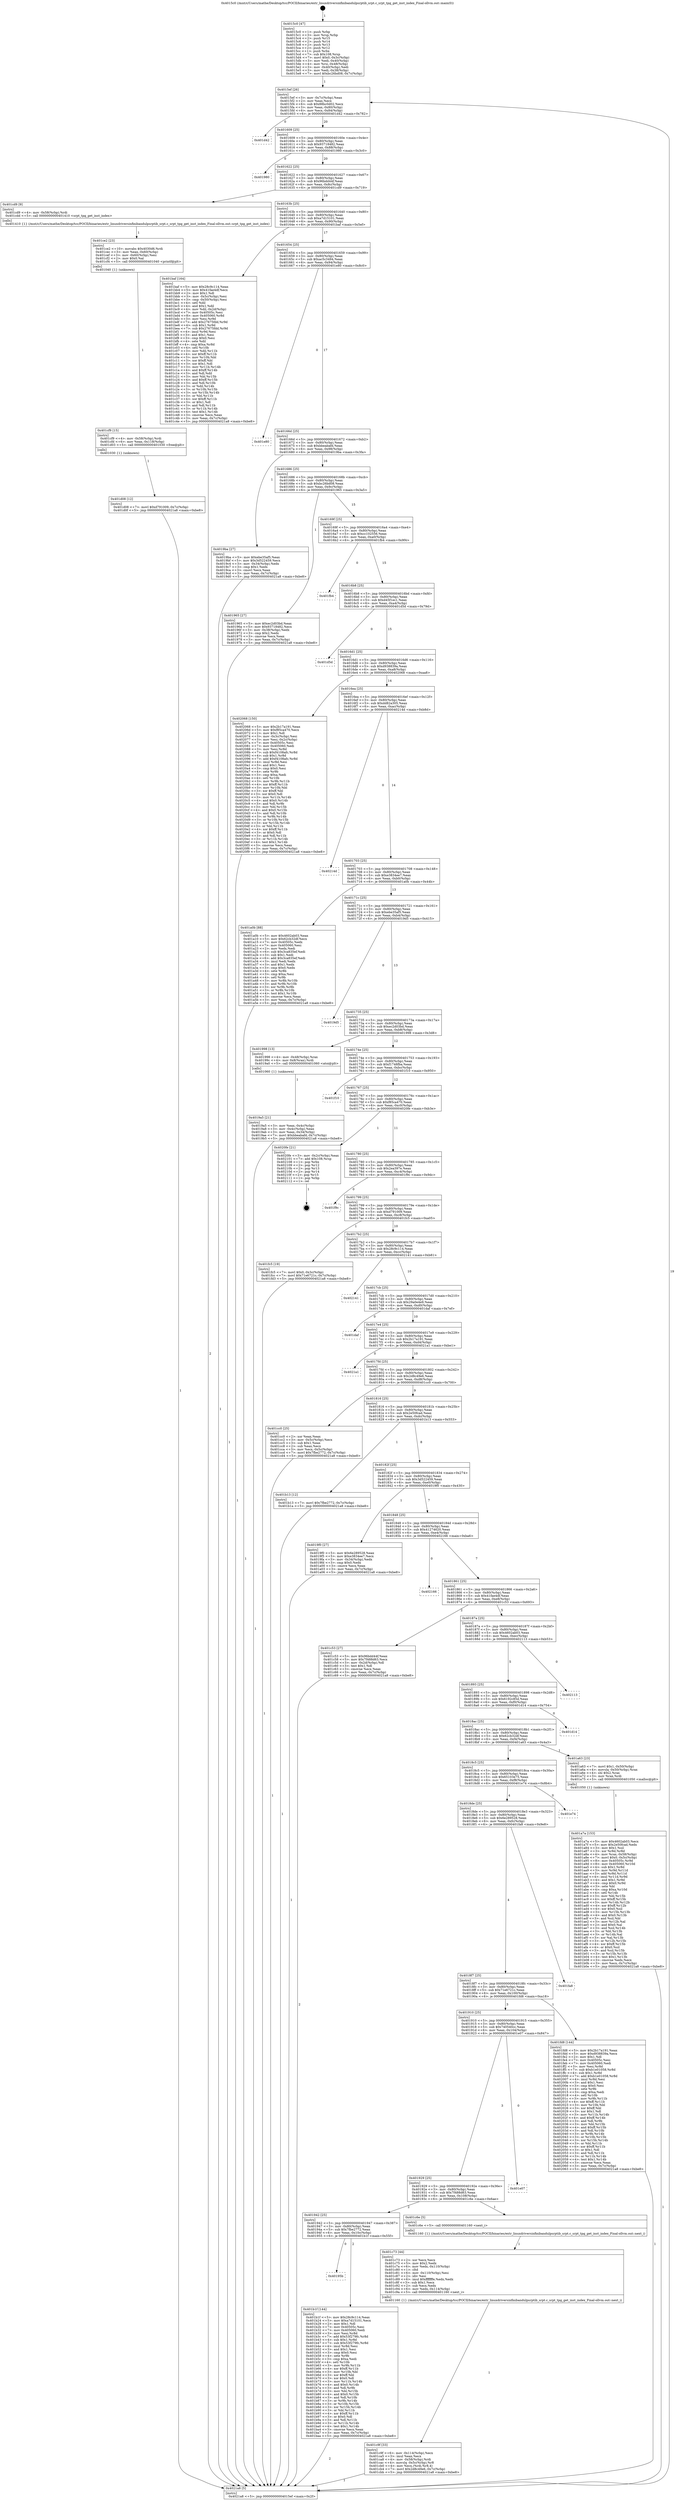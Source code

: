 digraph "0x4015c0" {
  label = "0x4015c0 (/mnt/c/Users/mathe/Desktop/tcc/POCII/binaries/extr_linuxdriversinfinibandulpsrptib_srpt.c_srpt_tpg_get_inst_index_Final-ollvm.out::main(0))"
  labelloc = "t"
  node[shape=record]

  Entry [label="",width=0.3,height=0.3,shape=circle,fillcolor=black,style=filled]
  "0x4015ef" [label="{
     0x4015ef [26]\l
     | [instrs]\l
     &nbsp;&nbsp;0x4015ef \<+3\>: mov -0x7c(%rbp),%eax\l
     &nbsp;&nbsp;0x4015f2 \<+2\>: mov %eax,%ecx\l
     &nbsp;&nbsp;0x4015f4 \<+6\>: sub $0x88bc0d02,%ecx\l
     &nbsp;&nbsp;0x4015fa \<+3\>: mov %eax,-0x80(%rbp)\l
     &nbsp;&nbsp;0x4015fd \<+6\>: mov %ecx,-0x84(%rbp)\l
     &nbsp;&nbsp;0x401603 \<+6\>: je 0000000000401d42 \<main+0x782\>\l
  }"]
  "0x401d42" [label="{
     0x401d42\l
  }", style=dashed]
  "0x401609" [label="{
     0x401609 [25]\l
     | [instrs]\l
     &nbsp;&nbsp;0x401609 \<+5\>: jmp 000000000040160e \<main+0x4e\>\l
     &nbsp;&nbsp;0x40160e \<+3\>: mov -0x80(%rbp),%eax\l
     &nbsp;&nbsp;0x401611 \<+5\>: sub $0x93718482,%eax\l
     &nbsp;&nbsp;0x401616 \<+6\>: mov %eax,-0x88(%rbp)\l
     &nbsp;&nbsp;0x40161c \<+6\>: je 0000000000401980 \<main+0x3c0\>\l
  }"]
  Exit [label="",width=0.3,height=0.3,shape=circle,fillcolor=black,style=filled,peripheries=2]
  "0x401980" [label="{
     0x401980\l
  }", style=dashed]
  "0x401622" [label="{
     0x401622 [25]\l
     | [instrs]\l
     &nbsp;&nbsp;0x401622 \<+5\>: jmp 0000000000401627 \<main+0x67\>\l
     &nbsp;&nbsp;0x401627 \<+3\>: mov -0x80(%rbp),%eax\l
     &nbsp;&nbsp;0x40162a \<+5\>: sub $0x96bdd44f,%eax\l
     &nbsp;&nbsp;0x40162f \<+6\>: mov %eax,-0x8c(%rbp)\l
     &nbsp;&nbsp;0x401635 \<+6\>: je 0000000000401cd9 \<main+0x719\>\l
  }"]
  "0x401d08" [label="{
     0x401d08 [12]\l
     | [instrs]\l
     &nbsp;&nbsp;0x401d08 \<+7\>: movl $0xd791009,-0x7c(%rbp)\l
     &nbsp;&nbsp;0x401d0f \<+5\>: jmp 00000000004021a8 \<main+0xbe8\>\l
  }"]
  "0x401cd9" [label="{
     0x401cd9 [9]\l
     | [instrs]\l
     &nbsp;&nbsp;0x401cd9 \<+4\>: mov -0x58(%rbp),%rdi\l
     &nbsp;&nbsp;0x401cdd \<+5\>: call 0000000000401410 \<srpt_tpg_get_inst_index\>\l
     | [calls]\l
     &nbsp;&nbsp;0x401410 \{1\} (/mnt/c/Users/mathe/Desktop/tcc/POCII/binaries/extr_linuxdriversinfinibandulpsrptib_srpt.c_srpt_tpg_get_inst_index_Final-ollvm.out::srpt_tpg_get_inst_index)\l
  }"]
  "0x40163b" [label="{
     0x40163b [25]\l
     | [instrs]\l
     &nbsp;&nbsp;0x40163b \<+5\>: jmp 0000000000401640 \<main+0x80\>\l
     &nbsp;&nbsp;0x401640 \<+3\>: mov -0x80(%rbp),%eax\l
     &nbsp;&nbsp;0x401643 \<+5\>: sub $0xa7d15101,%eax\l
     &nbsp;&nbsp;0x401648 \<+6\>: mov %eax,-0x90(%rbp)\l
     &nbsp;&nbsp;0x40164e \<+6\>: je 0000000000401baf \<main+0x5ef\>\l
  }"]
  "0x401cf9" [label="{
     0x401cf9 [15]\l
     | [instrs]\l
     &nbsp;&nbsp;0x401cf9 \<+4\>: mov -0x58(%rbp),%rdi\l
     &nbsp;&nbsp;0x401cfd \<+6\>: mov %eax,-0x118(%rbp)\l
     &nbsp;&nbsp;0x401d03 \<+5\>: call 0000000000401030 \<free@plt\>\l
     | [calls]\l
     &nbsp;&nbsp;0x401030 \{1\} (unknown)\l
  }"]
  "0x401baf" [label="{
     0x401baf [164]\l
     | [instrs]\l
     &nbsp;&nbsp;0x401baf \<+5\>: mov $0x28c9c114,%eax\l
     &nbsp;&nbsp;0x401bb4 \<+5\>: mov $0x41fae4df,%ecx\l
     &nbsp;&nbsp;0x401bb9 \<+2\>: mov $0x1,%dl\l
     &nbsp;&nbsp;0x401bbb \<+3\>: mov -0x5c(%rbp),%esi\l
     &nbsp;&nbsp;0x401bbe \<+3\>: cmp -0x50(%rbp),%esi\l
     &nbsp;&nbsp;0x401bc1 \<+4\>: setl %dil\l
     &nbsp;&nbsp;0x401bc5 \<+4\>: and $0x1,%dil\l
     &nbsp;&nbsp;0x401bc9 \<+4\>: mov %dil,-0x2d(%rbp)\l
     &nbsp;&nbsp;0x401bcd \<+7\>: mov 0x40505c,%esi\l
     &nbsp;&nbsp;0x401bd4 \<+8\>: mov 0x405060,%r8d\l
     &nbsp;&nbsp;0x401bdc \<+3\>: mov %esi,%r9d\l
     &nbsp;&nbsp;0x401bdf \<+7\>: add $0x27675fdd,%r9d\l
     &nbsp;&nbsp;0x401be6 \<+4\>: sub $0x1,%r9d\l
     &nbsp;&nbsp;0x401bea \<+7\>: sub $0x27675fdd,%r9d\l
     &nbsp;&nbsp;0x401bf1 \<+4\>: imul %r9d,%esi\l
     &nbsp;&nbsp;0x401bf5 \<+3\>: and $0x1,%esi\l
     &nbsp;&nbsp;0x401bf8 \<+3\>: cmp $0x0,%esi\l
     &nbsp;&nbsp;0x401bfb \<+4\>: sete %dil\l
     &nbsp;&nbsp;0x401bff \<+4\>: cmp $0xa,%r8d\l
     &nbsp;&nbsp;0x401c03 \<+4\>: setl %r10b\l
     &nbsp;&nbsp;0x401c07 \<+3\>: mov %dil,%r11b\l
     &nbsp;&nbsp;0x401c0a \<+4\>: xor $0xff,%r11b\l
     &nbsp;&nbsp;0x401c0e \<+3\>: mov %r10b,%bl\l
     &nbsp;&nbsp;0x401c11 \<+3\>: xor $0xff,%bl\l
     &nbsp;&nbsp;0x401c14 \<+3\>: xor $0x1,%dl\l
     &nbsp;&nbsp;0x401c17 \<+3\>: mov %r11b,%r14b\l
     &nbsp;&nbsp;0x401c1a \<+4\>: and $0xff,%r14b\l
     &nbsp;&nbsp;0x401c1e \<+3\>: and %dl,%dil\l
     &nbsp;&nbsp;0x401c21 \<+3\>: mov %bl,%r15b\l
     &nbsp;&nbsp;0x401c24 \<+4\>: and $0xff,%r15b\l
     &nbsp;&nbsp;0x401c28 \<+3\>: and %dl,%r10b\l
     &nbsp;&nbsp;0x401c2b \<+3\>: or %dil,%r14b\l
     &nbsp;&nbsp;0x401c2e \<+3\>: or %r10b,%r15b\l
     &nbsp;&nbsp;0x401c31 \<+3\>: xor %r15b,%r14b\l
     &nbsp;&nbsp;0x401c34 \<+3\>: or %bl,%r11b\l
     &nbsp;&nbsp;0x401c37 \<+4\>: xor $0xff,%r11b\l
     &nbsp;&nbsp;0x401c3b \<+3\>: or $0x1,%dl\l
     &nbsp;&nbsp;0x401c3e \<+3\>: and %dl,%r11b\l
     &nbsp;&nbsp;0x401c41 \<+3\>: or %r11b,%r14b\l
     &nbsp;&nbsp;0x401c44 \<+4\>: test $0x1,%r14b\l
     &nbsp;&nbsp;0x401c48 \<+3\>: cmovne %ecx,%eax\l
     &nbsp;&nbsp;0x401c4b \<+3\>: mov %eax,-0x7c(%rbp)\l
     &nbsp;&nbsp;0x401c4e \<+5\>: jmp 00000000004021a8 \<main+0xbe8\>\l
  }"]
  "0x401654" [label="{
     0x401654 [25]\l
     | [instrs]\l
     &nbsp;&nbsp;0x401654 \<+5\>: jmp 0000000000401659 \<main+0x99\>\l
     &nbsp;&nbsp;0x401659 \<+3\>: mov -0x80(%rbp),%eax\l
     &nbsp;&nbsp;0x40165c \<+5\>: sub $0xac5c3494,%eax\l
     &nbsp;&nbsp;0x401661 \<+6\>: mov %eax,-0x94(%rbp)\l
     &nbsp;&nbsp;0x401667 \<+6\>: je 0000000000401e80 \<main+0x8c0\>\l
  }"]
  "0x401ce2" [label="{
     0x401ce2 [23]\l
     | [instrs]\l
     &nbsp;&nbsp;0x401ce2 \<+10\>: movabs $0x4030d6,%rdi\l
     &nbsp;&nbsp;0x401cec \<+3\>: mov %eax,-0x60(%rbp)\l
     &nbsp;&nbsp;0x401cef \<+3\>: mov -0x60(%rbp),%esi\l
     &nbsp;&nbsp;0x401cf2 \<+2\>: mov $0x0,%al\l
     &nbsp;&nbsp;0x401cf4 \<+5\>: call 0000000000401040 \<printf@plt\>\l
     | [calls]\l
     &nbsp;&nbsp;0x401040 \{1\} (unknown)\l
  }"]
  "0x401e80" [label="{
     0x401e80\l
  }", style=dashed]
  "0x40166d" [label="{
     0x40166d [25]\l
     | [instrs]\l
     &nbsp;&nbsp;0x40166d \<+5\>: jmp 0000000000401672 \<main+0xb2\>\l
     &nbsp;&nbsp;0x401672 \<+3\>: mov -0x80(%rbp),%eax\l
     &nbsp;&nbsp;0x401675 \<+5\>: sub $0xbbeabafd,%eax\l
     &nbsp;&nbsp;0x40167a \<+6\>: mov %eax,-0x98(%rbp)\l
     &nbsp;&nbsp;0x401680 \<+6\>: je 00000000004019ba \<main+0x3fa\>\l
  }"]
  "0x401c9f" [label="{
     0x401c9f [33]\l
     | [instrs]\l
     &nbsp;&nbsp;0x401c9f \<+6\>: mov -0x114(%rbp),%ecx\l
     &nbsp;&nbsp;0x401ca5 \<+3\>: imul %eax,%ecx\l
     &nbsp;&nbsp;0x401ca8 \<+4\>: mov -0x58(%rbp),%rdi\l
     &nbsp;&nbsp;0x401cac \<+4\>: movslq -0x5c(%rbp),%r8\l
     &nbsp;&nbsp;0x401cb0 \<+4\>: mov %ecx,(%rdi,%r8,4)\l
     &nbsp;&nbsp;0x401cb4 \<+7\>: movl $0x2d8c49e6,-0x7c(%rbp)\l
     &nbsp;&nbsp;0x401cbb \<+5\>: jmp 00000000004021a8 \<main+0xbe8\>\l
  }"]
  "0x4019ba" [label="{
     0x4019ba [27]\l
     | [instrs]\l
     &nbsp;&nbsp;0x4019ba \<+5\>: mov $0xebe35af5,%eax\l
     &nbsp;&nbsp;0x4019bf \<+5\>: mov $0x3d522459,%ecx\l
     &nbsp;&nbsp;0x4019c4 \<+3\>: mov -0x34(%rbp),%edx\l
     &nbsp;&nbsp;0x4019c7 \<+3\>: cmp $0x1,%edx\l
     &nbsp;&nbsp;0x4019ca \<+3\>: cmovl %ecx,%eax\l
     &nbsp;&nbsp;0x4019cd \<+3\>: mov %eax,-0x7c(%rbp)\l
     &nbsp;&nbsp;0x4019d0 \<+5\>: jmp 00000000004021a8 \<main+0xbe8\>\l
  }"]
  "0x401686" [label="{
     0x401686 [25]\l
     | [instrs]\l
     &nbsp;&nbsp;0x401686 \<+5\>: jmp 000000000040168b \<main+0xcb\>\l
     &nbsp;&nbsp;0x40168b \<+3\>: mov -0x80(%rbp),%eax\l
     &nbsp;&nbsp;0x40168e \<+5\>: sub $0xbc26bd08,%eax\l
     &nbsp;&nbsp;0x401693 \<+6\>: mov %eax,-0x9c(%rbp)\l
     &nbsp;&nbsp;0x401699 \<+6\>: je 0000000000401965 \<main+0x3a5\>\l
  }"]
  "0x401c73" [label="{
     0x401c73 [44]\l
     | [instrs]\l
     &nbsp;&nbsp;0x401c73 \<+2\>: xor %ecx,%ecx\l
     &nbsp;&nbsp;0x401c75 \<+5\>: mov $0x2,%edx\l
     &nbsp;&nbsp;0x401c7a \<+6\>: mov %edx,-0x110(%rbp)\l
     &nbsp;&nbsp;0x401c80 \<+1\>: cltd\l
     &nbsp;&nbsp;0x401c81 \<+6\>: mov -0x110(%rbp),%esi\l
     &nbsp;&nbsp;0x401c87 \<+2\>: idiv %esi\l
     &nbsp;&nbsp;0x401c89 \<+6\>: imul $0xfffffffe,%edx,%edx\l
     &nbsp;&nbsp;0x401c8f \<+3\>: sub $0x1,%ecx\l
     &nbsp;&nbsp;0x401c92 \<+2\>: sub %ecx,%edx\l
     &nbsp;&nbsp;0x401c94 \<+6\>: mov %edx,-0x114(%rbp)\l
     &nbsp;&nbsp;0x401c9a \<+5\>: call 0000000000401160 \<next_i\>\l
     | [calls]\l
     &nbsp;&nbsp;0x401160 \{1\} (/mnt/c/Users/mathe/Desktop/tcc/POCII/binaries/extr_linuxdriversinfinibandulpsrptib_srpt.c_srpt_tpg_get_inst_index_Final-ollvm.out::next_i)\l
  }"]
  "0x401965" [label="{
     0x401965 [27]\l
     | [instrs]\l
     &nbsp;&nbsp;0x401965 \<+5\>: mov $0xec2d03bd,%eax\l
     &nbsp;&nbsp;0x40196a \<+5\>: mov $0x93718482,%ecx\l
     &nbsp;&nbsp;0x40196f \<+3\>: mov -0x38(%rbp),%edx\l
     &nbsp;&nbsp;0x401972 \<+3\>: cmp $0x2,%edx\l
     &nbsp;&nbsp;0x401975 \<+3\>: cmovne %ecx,%eax\l
     &nbsp;&nbsp;0x401978 \<+3\>: mov %eax,-0x7c(%rbp)\l
     &nbsp;&nbsp;0x40197b \<+5\>: jmp 00000000004021a8 \<main+0xbe8\>\l
  }"]
  "0x40169f" [label="{
     0x40169f [25]\l
     | [instrs]\l
     &nbsp;&nbsp;0x40169f \<+5\>: jmp 00000000004016a4 \<main+0xe4\>\l
     &nbsp;&nbsp;0x4016a4 \<+3\>: mov -0x80(%rbp),%eax\l
     &nbsp;&nbsp;0x4016a7 \<+5\>: sub $0xcc102556,%eax\l
     &nbsp;&nbsp;0x4016ac \<+6\>: mov %eax,-0xa0(%rbp)\l
     &nbsp;&nbsp;0x4016b2 \<+6\>: je 0000000000401fb4 \<main+0x9f4\>\l
  }"]
  "0x4021a8" [label="{
     0x4021a8 [5]\l
     | [instrs]\l
     &nbsp;&nbsp;0x4021a8 \<+5\>: jmp 00000000004015ef \<main+0x2f\>\l
  }"]
  "0x4015c0" [label="{
     0x4015c0 [47]\l
     | [instrs]\l
     &nbsp;&nbsp;0x4015c0 \<+1\>: push %rbp\l
     &nbsp;&nbsp;0x4015c1 \<+3\>: mov %rsp,%rbp\l
     &nbsp;&nbsp;0x4015c4 \<+2\>: push %r15\l
     &nbsp;&nbsp;0x4015c6 \<+2\>: push %r14\l
     &nbsp;&nbsp;0x4015c8 \<+2\>: push %r13\l
     &nbsp;&nbsp;0x4015ca \<+2\>: push %r12\l
     &nbsp;&nbsp;0x4015cc \<+1\>: push %rbx\l
     &nbsp;&nbsp;0x4015cd \<+7\>: sub $0x108,%rsp\l
     &nbsp;&nbsp;0x4015d4 \<+7\>: movl $0x0,-0x3c(%rbp)\l
     &nbsp;&nbsp;0x4015db \<+3\>: mov %edi,-0x40(%rbp)\l
     &nbsp;&nbsp;0x4015de \<+4\>: mov %rsi,-0x48(%rbp)\l
     &nbsp;&nbsp;0x4015e2 \<+3\>: mov -0x40(%rbp),%edi\l
     &nbsp;&nbsp;0x4015e5 \<+3\>: mov %edi,-0x38(%rbp)\l
     &nbsp;&nbsp;0x4015e8 \<+7\>: movl $0xbc26bd08,-0x7c(%rbp)\l
  }"]
  "0x40195b" [label="{
     0x40195b\l
  }", style=dashed]
  "0x401fb4" [label="{
     0x401fb4\l
  }", style=dashed]
  "0x4016b8" [label="{
     0x4016b8 [25]\l
     | [instrs]\l
     &nbsp;&nbsp;0x4016b8 \<+5\>: jmp 00000000004016bd \<main+0xfd\>\l
     &nbsp;&nbsp;0x4016bd \<+3\>: mov -0x80(%rbp),%eax\l
     &nbsp;&nbsp;0x4016c0 \<+5\>: sub $0xd45f1ec1,%eax\l
     &nbsp;&nbsp;0x4016c5 \<+6\>: mov %eax,-0xa4(%rbp)\l
     &nbsp;&nbsp;0x4016cb \<+6\>: je 0000000000401d5d \<main+0x79d\>\l
  }"]
  "0x401b1f" [label="{
     0x401b1f [144]\l
     | [instrs]\l
     &nbsp;&nbsp;0x401b1f \<+5\>: mov $0x28c9c114,%eax\l
     &nbsp;&nbsp;0x401b24 \<+5\>: mov $0xa7d15101,%ecx\l
     &nbsp;&nbsp;0x401b29 \<+2\>: mov $0x1,%dl\l
     &nbsp;&nbsp;0x401b2b \<+7\>: mov 0x40505c,%esi\l
     &nbsp;&nbsp;0x401b32 \<+7\>: mov 0x405060,%edi\l
     &nbsp;&nbsp;0x401b39 \<+3\>: mov %esi,%r8d\l
     &nbsp;&nbsp;0x401b3c \<+7\>: add $0x53f279fc,%r8d\l
     &nbsp;&nbsp;0x401b43 \<+4\>: sub $0x1,%r8d\l
     &nbsp;&nbsp;0x401b47 \<+7\>: sub $0x53f279fc,%r8d\l
     &nbsp;&nbsp;0x401b4e \<+4\>: imul %r8d,%esi\l
     &nbsp;&nbsp;0x401b52 \<+3\>: and $0x1,%esi\l
     &nbsp;&nbsp;0x401b55 \<+3\>: cmp $0x0,%esi\l
     &nbsp;&nbsp;0x401b58 \<+4\>: sete %r9b\l
     &nbsp;&nbsp;0x401b5c \<+3\>: cmp $0xa,%edi\l
     &nbsp;&nbsp;0x401b5f \<+4\>: setl %r10b\l
     &nbsp;&nbsp;0x401b63 \<+3\>: mov %r9b,%r11b\l
     &nbsp;&nbsp;0x401b66 \<+4\>: xor $0xff,%r11b\l
     &nbsp;&nbsp;0x401b6a \<+3\>: mov %r10b,%bl\l
     &nbsp;&nbsp;0x401b6d \<+3\>: xor $0xff,%bl\l
     &nbsp;&nbsp;0x401b70 \<+3\>: xor $0x0,%dl\l
     &nbsp;&nbsp;0x401b73 \<+3\>: mov %r11b,%r14b\l
     &nbsp;&nbsp;0x401b76 \<+4\>: and $0x0,%r14b\l
     &nbsp;&nbsp;0x401b7a \<+3\>: and %dl,%r9b\l
     &nbsp;&nbsp;0x401b7d \<+3\>: mov %bl,%r15b\l
     &nbsp;&nbsp;0x401b80 \<+4\>: and $0x0,%r15b\l
     &nbsp;&nbsp;0x401b84 \<+3\>: and %dl,%r10b\l
     &nbsp;&nbsp;0x401b87 \<+3\>: or %r9b,%r14b\l
     &nbsp;&nbsp;0x401b8a \<+3\>: or %r10b,%r15b\l
     &nbsp;&nbsp;0x401b8d \<+3\>: xor %r15b,%r14b\l
     &nbsp;&nbsp;0x401b90 \<+3\>: or %bl,%r11b\l
     &nbsp;&nbsp;0x401b93 \<+4\>: xor $0xff,%r11b\l
     &nbsp;&nbsp;0x401b97 \<+3\>: or $0x0,%dl\l
     &nbsp;&nbsp;0x401b9a \<+3\>: and %dl,%r11b\l
     &nbsp;&nbsp;0x401b9d \<+3\>: or %r11b,%r14b\l
     &nbsp;&nbsp;0x401ba0 \<+4\>: test $0x1,%r14b\l
     &nbsp;&nbsp;0x401ba4 \<+3\>: cmovne %ecx,%eax\l
     &nbsp;&nbsp;0x401ba7 \<+3\>: mov %eax,-0x7c(%rbp)\l
     &nbsp;&nbsp;0x401baa \<+5\>: jmp 00000000004021a8 \<main+0xbe8\>\l
  }"]
  "0x401d5d" [label="{
     0x401d5d\l
  }", style=dashed]
  "0x4016d1" [label="{
     0x4016d1 [25]\l
     | [instrs]\l
     &nbsp;&nbsp;0x4016d1 \<+5\>: jmp 00000000004016d6 \<main+0x116\>\l
     &nbsp;&nbsp;0x4016d6 \<+3\>: mov -0x80(%rbp),%eax\l
     &nbsp;&nbsp;0x4016d9 \<+5\>: sub $0xd938839a,%eax\l
     &nbsp;&nbsp;0x4016de \<+6\>: mov %eax,-0xa8(%rbp)\l
     &nbsp;&nbsp;0x4016e4 \<+6\>: je 0000000000402068 \<main+0xaa8\>\l
  }"]
  "0x401942" [label="{
     0x401942 [25]\l
     | [instrs]\l
     &nbsp;&nbsp;0x401942 \<+5\>: jmp 0000000000401947 \<main+0x387\>\l
     &nbsp;&nbsp;0x401947 \<+3\>: mov -0x80(%rbp),%eax\l
     &nbsp;&nbsp;0x40194a \<+5\>: sub $0x7fbe2772,%eax\l
     &nbsp;&nbsp;0x40194f \<+6\>: mov %eax,-0x10c(%rbp)\l
     &nbsp;&nbsp;0x401955 \<+6\>: je 0000000000401b1f \<main+0x55f\>\l
  }"]
  "0x402068" [label="{
     0x402068 [150]\l
     | [instrs]\l
     &nbsp;&nbsp;0x402068 \<+5\>: mov $0x2b17a191,%eax\l
     &nbsp;&nbsp;0x40206d \<+5\>: mov $0xf85ca470,%ecx\l
     &nbsp;&nbsp;0x402072 \<+2\>: mov $0x1,%dl\l
     &nbsp;&nbsp;0x402074 \<+3\>: mov -0x3c(%rbp),%esi\l
     &nbsp;&nbsp;0x402077 \<+3\>: mov %esi,-0x2c(%rbp)\l
     &nbsp;&nbsp;0x40207a \<+7\>: mov 0x40505c,%esi\l
     &nbsp;&nbsp;0x402081 \<+7\>: mov 0x405060,%edi\l
     &nbsp;&nbsp;0x402088 \<+3\>: mov %esi,%r8d\l
     &nbsp;&nbsp;0x40208b \<+7\>: sub $0xf4108afc,%r8d\l
     &nbsp;&nbsp;0x402092 \<+4\>: sub $0x1,%r8d\l
     &nbsp;&nbsp;0x402096 \<+7\>: add $0xf4108afc,%r8d\l
     &nbsp;&nbsp;0x40209d \<+4\>: imul %r8d,%esi\l
     &nbsp;&nbsp;0x4020a1 \<+3\>: and $0x1,%esi\l
     &nbsp;&nbsp;0x4020a4 \<+3\>: cmp $0x0,%esi\l
     &nbsp;&nbsp;0x4020a7 \<+4\>: sete %r9b\l
     &nbsp;&nbsp;0x4020ab \<+3\>: cmp $0xa,%edi\l
     &nbsp;&nbsp;0x4020ae \<+4\>: setl %r10b\l
     &nbsp;&nbsp;0x4020b2 \<+3\>: mov %r9b,%r11b\l
     &nbsp;&nbsp;0x4020b5 \<+4\>: xor $0xff,%r11b\l
     &nbsp;&nbsp;0x4020b9 \<+3\>: mov %r10b,%bl\l
     &nbsp;&nbsp;0x4020bc \<+3\>: xor $0xff,%bl\l
     &nbsp;&nbsp;0x4020bf \<+3\>: xor $0x0,%dl\l
     &nbsp;&nbsp;0x4020c2 \<+3\>: mov %r11b,%r14b\l
     &nbsp;&nbsp;0x4020c5 \<+4\>: and $0x0,%r14b\l
     &nbsp;&nbsp;0x4020c9 \<+3\>: and %dl,%r9b\l
     &nbsp;&nbsp;0x4020cc \<+3\>: mov %bl,%r15b\l
     &nbsp;&nbsp;0x4020cf \<+4\>: and $0x0,%r15b\l
     &nbsp;&nbsp;0x4020d3 \<+3\>: and %dl,%r10b\l
     &nbsp;&nbsp;0x4020d6 \<+3\>: or %r9b,%r14b\l
     &nbsp;&nbsp;0x4020d9 \<+3\>: or %r10b,%r15b\l
     &nbsp;&nbsp;0x4020dc \<+3\>: xor %r15b,%r14b\l
     &nbsp;&nbsp;0x4020df \<+3\>: or %bl,%r11b\l
     &nbsp;&nbsp;0x4020e2 \<+4\>: xor $0xff,%r11b\l
     &nbsp;&nbsp;0x4020e6 \<+3\>: or $0x0,%dl\l
     &nbsp;&nbsp;0x4020e9 \<+3\>: and %dl,%r11b\l
     &nbsp;&nbsp;0x4020ec \<+3\>: or %r11b,%r14b\l
     &nbsp;&nbsp;0x4020ef \<+4\>: test $0x1,%r14b\l
     &nbsp;&nbsp;0x4020f3 \<+3\>: cmovne %ecx,%eax\l
     &nbsp;&nbsp;0x4020f6 \<+3\>: mov %eax,-0x7c(%rbp)\l
     &nbsp;&nbsp;0x4020f9 \<+5\>: jmp 00000000004021a8 \<main+0xbe8\>\l
  }"]
  "0x4016ea" [label="{
     0x4016ea [25]\l
     | [instrs]\l
     &nbsp;&nbsp;0x4016ea \<+5\>: jmp 00000000004016ef \<main+0x12f\>\l
     &nbsp;&nbsp;0x4016ef \<+3\>: mov -0x80(%rbp),%eax\l
     &nbsp;&nbsp;0x4016f2 \<+5\>: sub $0xdd82a305,%eax\l
     &nbsp;&nbsp;0x4016f7 \<+6\>: mov %eax,-0xac(%rbp)\l
     &nbsp;&nbsp;0x4016fd \<+6\>: je 000000000040214d \<main+0xb8d\>\l
  }"]
  "0x401c6e" [label="{
     0x401c6e [5]\l
     | [instrs]\l
     &nbsp;&nbsp;0x401c6e \<+5\>: call 0000000000401160 \<next_i\>\l
     | [calls]\l
     &nbsp;&nbsp;0x401160 \{1\} (/mnt/c/Users/mathe/Desktop/tcc/POCII/binaries/extr_linuxdriversinfinibandulpsrptib_srpt.c_srpt_tpg_get_inst_index_Final-ollvm.out::next_i)\l
  }"]
  "0x40214d" [label="{
     0x40214d\l
  }", style=dashed]
  "0x401703" [label="{
     0x401703 [25]\l
     | [instrs]\l
     &nbsp;&nbsp;0x401703 \<+5\>: jmp 0000000000401708 \<main+0x148\>\l
     &nbsp;&nbsp;0x401708 \<+3\>: mov -0x80(%rbp),%eax\l
     &nbsp;&nbsp;0x40170b \<+5\>: sub $0xe3834ee7,%eax\l
     &nbsp;&nbsp;0x401710 \<+6\>: mov %eax,-0xb0(%rbp)\l
     &nbsp;&nbsp;0x401716 \<+6\>: je 0000000000401a0b \<main+0x44b\>\l
  }"]
  "0x401929" [label="{
     0x401929 [25]\l
     | [instrs]\l
     &nbsp;&nbsp;0x401929 \<+5\>: jmp 000000000040192e \<main+0x36e\>\l
     &nbsp;&nbsp;0x40192e \<+3\>: mov -0x80(%rbp),%eax\l
     &nbsp;&nbsp;0x401931 \<+5\>: sub $0x7f488d63,%eax\l
     &nbsp;&nbsp;0x401936 \<+6\>: mov %eax,-0x108(%rbp)\l
     &nbsp;&nbsp;0x40193c \<+6\>: je 0000000000401c6e \<main+0x6ae\>\l
  }"]
  "0x401a0b" [label="{
     0x401a0b [88]\l
     | [instrs]\l
     &nbsp;&nbsp;0x401a0b \<+5\>: mov $0x4602ab03,%eax\l
     &nbsp;&nbsp;0x401a10 \<+5\>: mov $0x62cb32df,%ecx\l
     &nbsp;&nbsp;0x401a15 \<+7\>: mov 0x40505c,%edx\l
     &nbsp;&nbsp;0x401a1c \<+7\>: mov 0x405060,%esi\l
     &nbsp;&nbsp;0x401a23 \<+2\>: mov %edx,%edi\l
     &nbsp;&nbsp;0x401a25 \<+6\>: sub $0x3ca835ef,%edi\l
     &nbsp;&nbsp;0x401a2b \<+3\>: sub $0x1,%edi\l
     &nbsp;&nbsp;0x401a2e \<+6\>: add $0x3ca835ef,%edi\l
     &nbsp;&nbsp;0x401a34 \<+3\>: imul %edi,%edx\l
     &nbsp;&nbsp;0x401a37 \<+3\>: and $0x1,%edx\l
     &nbsp;&nbsp;0x401a3a \<+3\>: cmp $0x0,%edx\l
     &nbsp;&nbsp;0x401a3d \<+4\>: sete %r8b\l
     &nbsp;&nbsp;0x401a41 \<+3\>: cmp $0xa,%esi\l
     &nbsp;&nbsp;0x401a44 \<+4\>: setl %r9b\l
     &nbsp;&nbsp;0x401a48 \<+3\>: mov %r8b,%r10b\l
     &nbsp;&nbsp;0x401a4b \<+3\>: and %r9b,%r10b\l
     &nbsp;&nbsp;0x401a4e \<+3\>: xor %r9b,%r8b\l
     &nbsp;&nbsp;0x401a51 \<+3\>: or %r8b,%r10b\l
     &nbsp;&nbsp;0x401a54 \<+4\>: test $0x1,%r10b\l
     &nbsp;&nbsp;0x401a58 \<+3\>: cmovne %ecx,%eax\l
     &nbsp;&nbsp;0x401a5b \<+3\>: mov %eax,-0x7c(%rbp)\l
     &nbsp;&nbsp;0x401a5e \<+5\>: jmp 00000000004021a8 \<main+0xbe8\>\l
  }"]
  "0x40171c" [label="{
     0x40171c [25]\l
     | [instrs]\l
     &nbsp;&nbsp;0x40171c \<+5\>: jmp 0000000000401721 \<main+0x161\>\l
     &nbsp;&nbsp;0x401721 \<+3\>: mov -0x80(%rbp),%eax\l
     &nbsp;&nbsp;0x401724 \<+5\>: sub $0xebe35af5,%eax\l
     &nbsp;&nbsp;0x401729 \<+6\>: mov %eax,-0xb4(%rbp)\l
     &nbsp;&nbsp;0x40172f \<+6\>: je 00000000004019d5 \<main+0x415\>\l
  }"]
  "0x401e07" [label="{
     0x401e07\l
  }", style=dashed]
  "0x4019d5" [label="{
     0x4019d5\l
  }", style=dashed]
  "0x401735" [label="{
     0x401735 [25]\l
     | [instrs]\l
     &nbsp;&nbsp;0x401735 \<+5\>: jmp 000000000040173a \<main+0x17a\>\l
     &nbsp;&nbsp;0x40173a \<+3\>: mov -0x80(%rbp),%eax\l
     &nbsp;&nbsp;0x40173d \<+5\>: sub $0xec2d03bd,%eax\l
     &nbsp;&nbsp;0x401742 \<+6\>: mov %eax,-0xb8(%rbp)\l
     &nbsp;&nbsp;0x401748 \<+6\>: je 0000000000401998 \<main+0x3d8\>\l
  }"]
  "0x401910" [label="{
     0x401910 [25]\l
     | [instrs]\l
     &nbsp;&nbsp;0x401910 \<+5\>: jmp 0000000000401915 \<main+0x355\>\l
     &nbsp;&nbsp;0x401915 \<+3\>: mov -0x80(%rbp),%eax\l
     &nbsp;&nbsp;0x401918 \<+5\>: sub $0x740540cc,%eax\l
     &nbsp;&nbsp;0x40191d \<+6\>: mov %eax,-0x104(%rbp)\l
     &nbsp;&nbsp;0x401923 \<+6\>: je 0000000000401e07 \<main+0x847\>\l
  }"]
  "0x401998" [label="{
     0x401998 [13]\l
     | [instrs]\l
     &nbsp;&nbsp;0x401998 \<+4\>: mov -0x48(%rbp),%rax\l
     &nbsp;&nbsp;0x40199c \<+4\>: mov 0x8(%rax),%rdi\l
     &nbsp;&nbsp;0x4019a0 \<+5\>: call 0000000000401060 \<atoi@plt\>\l
     | [calls]\l
     &nbsp;&nbsp;0x401060 \{1\} (unknown)\l
  }"]
  "0x40174e" [label="{
     0x40174e [25]\l
     | [instrs]\l
     &nbsp;&nbsp;0x40174e \<+5\>: jmp 0000000000401753 \<main+0x193\>\l
     &nbsp;&nbsp;0x401753 \<+3\>: mov -0x80(%rbp),%eax\l
     &nbsp;&nbsp;0x401756 \<+5\>: sub $0xf1748fba,%eax\l
     &nbsp;&nbsp;0x40175b \<+6\>: mov %eax,-0xbc(%rbp)\l
     &nbsp;&nbsp;0x401761 \<+6\>: je 0000000000401f10 \<main+0x950\>\l
  }"]
  "0x4019a5" [label="{
     0x4019a5 [21]\l
     | [instrs]\l
     &nbsp;&nbsp;0x4019a5 \<+3\>: mov %eax,-0x4c(%rbp)\l
     &nbsp;&nbsp;0x4019a8 \<+3\>: mov -0x4c(%rbp),%eax\l
     &nbsp;&nbsp;0x4019ab \<+3\>: mov %eax,-0x34(%rbp)\l
     &nbsp;&nbsp;0x4019ae \<+7\>: movl $0xbbeabafd,-0x7c(%rbp)\l
     &nbsp;&nbsp;0x4019b5 \<+5\>: jmp 00000000004021a8 \<main+0xbe8\>\l
  }"]
  "0x401fd8" [label="{
     0x401fd8 [144]\l
     | [instrs]\l
     &nbsp;&nbsp;0x401fd8 \<+5\>: mov $0x2b17a191,%eax\l
     &nbsp;&nbsp;0x401fdd \<+5\>: mov $0xd938839a,%ecx\l
     &nbsp;&nbsp;0x401fe2 \<+2\>: mov $0x1,%dl\l
     &nbsp;&nbsp;0x401fe4 \<+7\>: mov 0x40505c,%esi\l
     &nbsp;&nbsp;0x401feb \<+7\>: mov 0x405060,%edi\l
     &nbsp;&nbsp;0x401ff2 \<+3\>: mov %esi,%r8d\l
     &nbsp;&nbsp;0x401ff5 \<+7\>: sub $0xb1e01058,%r8d\l
     &nbsp;&nbsp;0x401ffc \<+4\>: sub $0x1,%r8d\l
     &nbsp;&nbsp;0x402000 \<+7\>: add $0xb1e01058,%r8d\l
     &nbsp;&nbsp;0x402007 \<+4\>: imul %r8d,%esi\l
     &nbsp;&nbsp;0x40200b \<+3\>: and $0x1,%esi\l
     &nbsp;&nbsp;0x40200e \<+3\>: cmp $0x0,%esi\l
     &nbsp;&nbsp;0x402011 \<+4\>: sete %r9b\l
     &nbsp;&nbsp;0x402015 \<+3\>: cmp $0xa,%edi\l
     &nbsp;&nbsp;0x402018 \<+4\>: setl %r10b\l
     &nbsp;&nbsp;0x40201c \<+3\>: mov %r9b,%r11b\l
     &nbsp;&nbsp;0x40201f \<+4\>: xor $0xff,%r11b\l
     &nbsp;&nbsp;0x402023 \<+3\>: mov %r10b,%bl\l
     &nbsp;&nbsp;0x402026 \<+3\>: xor $0xff,%bl\l
     &nbsp;&nbsp;0x402029 \<+3\>: xor $0x1,%dl\l
     &nbsp;&nbsp;0x40202c \<+3\>: mov %r11b,%r14b\l
     &nbsp;&nbsp;0x40202f \<+4\>: and $0xff,%r14b\l
     &nbsp;&nbsp;0x402033 \<+3\>: and %dl,%r9b\l
     &nbsp;&nbsp;0x402036 \<+3\>: mov %bl,%r15b\l
     &nbsp;&nbsp;0x402039 \<+4\>: and $0xff,%r15b\l
     &nbsp;&nbsp;0x40203d \<+3\>: and %dl,%r10b\l
     &nbsp;&nbsp;0x402040 \<+3\>: or %r9b,%r14b\l
     &nbsp;&nbsp;0x402043 \<+3\>: or %r10b,%r15b\l
     &nbsp;&nbsp;0x402046 \<+3\>: xor %r15b,%r14b\l
     &nbsp;&nbsp;0x402049 \<+3\>: or %bl,%r11b\l
     &nbsp;&nbsp;0x40204c \<+4\>: xor $0xff,%r11b\l
     &nbsp;&nbsp;0x402050 \<+3\>: or $0x1,%dl\l
     &nbsp;&nbsp;0x402053 \<+3\>: and %dl,%r11b\l
     &nbsp;&nbsp;0x402056 \<+3\>: or %r11b,%r14b\l
     &nbsp;&nbsp;0x402059 \<+4\>: test $0x1,%r14b\l
     &nbsp;&nbsp;0x40205d \<+3\>: cmovne %ecx,%eax\l
     &nbsp;&nbsp;0x402060 \<+3\>: mov %eax,-0x7c(%rbp)\l
     &nbsp;&nbsp;0x402063 \<+5\>: jmp 00000000004021a8 \<main+0xbe8\>\l
  }"]
  "0x401f10" [label="{
     0x401f10\l
  }", style=dashed]
  "0x401767" [label="{
     0x401767 [25]\l
     | [instrs]\l
     &nbsp;&nbsp;0x401767 \<+5\>: jmp 000000000040176c \<main+0x1ac\>\l
     &nbsp;&nbsp;0x40176c \<+3\>: mov -0x80(%rbp),%eax\l
     &nbsp;&nbsp;0x40176f \<+5\>: sub $0xf85ca470,%eax\l
     &nbsp;&nbsp;0x401774 \<+6\>: mov %eax,-0xc0(%rbp)\l
     &nbsp;&nbsp;0x40177a \<+6\>: je 00000000004020fe \<main+0xb3e\>\l
  }"]
  "0x4018f7" [label="{
     0x4018f7 [25]\l
     | [instrs]\l
     &nbsp;&nbsp;0x4018f7 \<+5\>: jmp 00000000004018fc \<main+0x33c\>\l
     &nbsp;&nbsp;0x4018fc \<+3\>: mov -0x80(%rbp),%eax\l
     &nbsp;&nbsp;0x4018ff \<+5\>: sub $0x71e6721c,%eax\l
     &nbsp;&nbsp;0x401904 \<+6\>: mov %eax,-0x100(%rbp)\l
     &nbsp;&nbsp;0x40190a \<+6\>: je 0000000000401fd8 \<main+0xa18\>\l
  }"]
  "0x4020fe" [label="{
     0x4020fe [21]\l
     | [instrs]\l
     &nbsp;&nbsp;0x4020fe \<+3\>: mov -0x2c(%rbp),%eax\l
     &nbsp;&nbsp;0x402101 \<+7\>: add $0x108,%rsp\l
     &nbsp;&nbsp;0x402108 \<+1\>: pop %rbx\l
     &nbsp;&nbsp;0x402109 \<+2\>: pop %r12\l
     &nbsp;&nbsp;0x40210b \<+2\>: pop %r13\l
     &nbsp;&nbsp;0x40210d \<+2\>: pop %r14\l
     &nbsp;&nbsp;0x40210f \<+2\>: pop %r15\l
     &nbsp;&nbsp;0x402111 \<+1\>: pop %rbp\l
     &nbsp;&nbsp;0x402112 \<+1\>: ret\l
  }"]
  "0x401780" [label="{
     0x401780 [25]\l
     | [instrs]\l
     &nbsp;&nbsp;0x401780 \<+5\>: jmp 0000000000401785 \<main+0x1c5\>\l
     &nbsp;&nbsp;0x401785 \<+3\>: mov -0x80(%rbp),%eax\l
     &nbsp;&nbsp;0x401788 \<+5\>: sub $0x2ea397e,%eax\l
     &nbsp;&nbsp;0x40178d \<+6\>: mov %eax,-0xc4(%rbp)\l
     &nbsp;&nbsp;0x401793 \<+6\>: je 0000000000401f9c \<main+0x9dc\>\l
  }"]
  "0x401fa8" [label="{
     0x401fa8\l
  }", style=dashed]
  "0x401f9c" [label="{
     0x401f9c\l
  }", style=dashed]
  "0x401799" [label="{
     0x401799 [25]\l
     | [instrs]\l
     &nbsp;&nbsp;0x401799 \<+5\>: jmp 000000000040179e \<main+0x1de\>\l
     &nbsp;&nbsp;0x40179e \<+3\>: mov -0x80(%rbp),%eax\l
     &nbsp;&nbsp;0x4017a1 \<+5\>: sub $0xd791009,%eax\l
     &nbsp;&nbsp;0x4017a6 \<+6\>: mov %eax,-0xc8(%rbp)\l
     &nbsp;&nbsp;0x4017ac \<+6\>: je 0000000000401fc5 \<main+0xa05\>\l
  }"]
  "0x4018de" [label="{
     0x4018de [25]\l
     | [instrs]\l
     &nbsp;&nbsp;0x4018de \<+5\>: jmp 00000000004018e3 \<main+0x323\>\l
     &nbsp;&nbsp;0x4018e3 \<+3\>: mov -0x80(%rbp),%eax\l
     &nbsp;&nbsp;0x4018e6 \<+5\>: sub $0x6e289528,%eax\l
     &nbsp;&nbsp;0x4018eb \<+6\>: mov %eax,-0xfc(%rbp)\l
     &nbsp;&nbsp;0x4018f1 \<+6\>: je 0000000000401fa8 \<main+0x9e8\>\l
  }"]
  "0x401fc5" [label="{
     0x401fc5 [19]\l
     | [instrs]\l
     &nbsp;&nbsp;0x401fc5 \<+7\>: movl $0x0,-0x3c(%rbp)\l
     &nbsp;&nbsp;0x401fcc \<+7\>: movl $0x71e6721c,-0x7c(%rbp)\l
     &nbsp;&nbsp;0x401fd3 \<+5\>: jmp 00000000004021a8 \<main+0xbe8\>\l
  }"]
  "0x4017b2" [label="{
     0x4017b2 [25]\l
     | [instrs]\l
     &nbsp;&nbsp;0x4017b2 \<+5\>: jmp 00000000004017b7 \<main+0x1f7\>\l
     &nbsp;&nbsp;0x4017b7 \<+3\>: mov -0x80(%rbp),%eax\l
     &nbsp;&nbsp;0x4017ba \<+5\>: sub $0x28c9c114,%eax\l
     &nbsp;&nbsp;0x4017bf \<+6\>: mov %eax,-0xcc(%rbp)\l
     &nbsp;&nbsp;0x4017c5 \<+6\>: je 0000000000402141 \<main+0xb81\>\l
  }"]
  "0x401e74" [label="{
     0x401e74\l
  }", style=dashed]
  "0x402141" [label="{
     0x402141\l
  }", style=dashed]
  "0x4017cb" [label="{
     0x4017cb [25]\l
     | [instrs]\l
     &nbsp;&nbsp;0x4017cb \<+5\>: jmp 00000000004017d0 \<main+0x210\>\l
     &nbsp;&nbsp;0x4017d0 \<+3\>: mov -0x80(%rbp),%eax\l
     &nbsp;&nbsp;0x4017d3 \<+5\>: sub $0x29a0e4e9,%eax\l
     &nbsp;&nbsp;0x4017d8 \<+6\>: mov %eax,-0xd0(%rbp)\l
     &nbsp;&nbsp;0x4017de \<+6\>: je 0000000000401daf \<main+0x7ef\>\l
  }"]
  "0x401a7a" [label="{
     0x401a7a [153]\l
     | [instrs]\l
     &nbsp;&nbsp;0x401a7a \<+5\>: mov $0x4602ab03,%ecx\l
     &nbsp;&nbsp;0x401a7f \<+5\>: mov $0x2e50fcad,%edx\l
     &nbsp;&nbsp;0x401a84 \<+3\>: mov $0x1,%sil\l
     &nbsp;&nbsp;0x401a87 \<+3\>: xor %r8d,%r8d\l
     &nbsp;&nbsp;0x401a8a \<+4\>: mov %rax,-0x58(%rbp)\l
     &nbsp;&nbsp;0x401a8e \<+7\>: movl $0x0,-0x5c(%rbp)\l
     &nbsp;&nbsp;0x401a95 \<+8\>: mov 0x40505c,%r9d\l
     &nbsp;&nbsp;0x401a9d \<+8\>: mov 0x405060,%r10d\l
     &nbsp;&nbsp;0x401aa5 \<+4\>: sub $0x1,%r8d\l
     &nbsp;&nbsp;0x401aa9 \<+3\>: mov %r9d,%r11d\l
     &nbsp;&nbsp;0x401aac \<+3\>: add %r8d,%r11d\l
     &nbsp;&nbsp;0x401aaf \<+4\>: imul %r11d,%r9d\l
     &nbsp;&nbsp;0x401ab3 \<+4\>: and $0x1,%r9d\l
     &nbsp;&nbsp;0x401ab7 \<+4\>: cmp $0x0,%r9d\l
     &nbsp;&nbsp;0x401abb \<+3\>: sete %bl\l
     &nbsp;&nbsp;0x401abe \<+4\>: cmp $0xa,%r10d\l
     &nbsp;&nbsp;0x401ac2 \<+4\>: setl %r14b\l
     &nbsp;&nbsp;0x401ac6 \<+3\>: mov %bl,%r15b\l
     &nbsp;&nbsp;0x401ac9 \<+4\>: xor $0xff,%r15b\l
     &nbsp;&nbsp;0x401acd \<+3\>: mov %r14b,%r12b\l
     &nbsp;&nbsp;0x401ad0 \<+4\>: xor $0xff,%r12b\l
     &nbsp;&nbsp;0x401ad4 \<+4\>: xor $0x0,%sil\l
     &nbsp;&nbsp;0x401ad8 \<+3\>: mov %r15b,%r13b\l
     &nbsp;&nbsp;0x401adb \<+4\>: and $0x0,%r13b\l
     &nbsp;&nbsp;0x401adf \<+3\>: and %sil,%bl\l
     &nbsp;&nbsp;0x401ae2 \<+3\>: mov %r12b,%al\l
     &nbsp;&nbsp;0x401ae5 \<+2\>: and $0x0,%al\l
     &nbsp;&nbsp;0x401ae7 \<+3\>: and %sil,%r14b\l
     &nbsp;&nbsp;0x401aea \<+3\>: or %bl,%r13b\l
     &nbsp;&nbsp;0x401aed \<+3\>: or %r14b,%al\l
     &nbsp;&nbsp;0x401af0 \<+3\>: xor %al,%r13b\l
     &nbsp;&nbsp;0x401af3 \<+3\>: or %r12b,%r15b\l
     &nbsp;&nbsp;0x401af6 \<+4\>: xor $0xff,%r15b\l
     &nbsp;&nbsp;0x401afa \<+4\>: or $0x0,%sil\l
     &nbsp;&nbsp;0x401afe \<+3\>: and %sil,%r15b\l
     &nbsp;&nbsp;0x401b01 \<+3\>: or %r15b,%r13b\l
     &nbsp;&nbsp;0x401b04 \<+4\>: test $0x1,%r13b\l
     &nbsp;&nbsp;0x401b08 \<+3\>: cmovne %edx,%ecx\l
     &nbsp;&nbsp;0x401b0b \<+3\>: mov %ecx,-0x7c(%rbp)\l
     &nbsp;&nbsp;0x401b0e \<+5\>: jmp 00000000004021a8 \<main+0xbe8\>\l
  }"]
  "0x401daf" [label="{
     0x401daf\l
  }", style=dashed]
  "0x4017e4" [label="{
     0x4017e4 [25]\l
     | [instrs]\l
     &nbsp;&nbsp;0x4017e4 \<+5\>: jmp 00000000004017e9 \<main+0x229\>\l
     &nbsp;&nbsp;0x4017e9 \<+3\>: mov -0x80(%rbp),%eax\l
     &nbsp;&nbsp;0x4017ec \<+5\>: sub $0x2b17a191,%eax\l
     &nbsp;&nbsp;0x4017f1 \<+6\>: mov %eax,-0xd4(%rbp)\l
     &nbsp;&nbsp;0x4017f7 \<+6\>: je 00000000004021a1 \<main+0xbe1\>\l
  }"]
  "0x4018c5" [label="{
     0x4018c5 [25]\l
     | [instrs]\l
     &nbsp;&nbsp;0x4018c5 \<+5\>: jmp 00000000004018ca \<main+0x30a\>\l
     &nbsp;&nbsp;0x4018ca \<+3\>: mov -0x80(%rbp),%eax\l
     &nbsp;&nbsp;0x4018cd \<+5\>: sub $0x65103e75,%eax\l
     &nbsp;&nbsp;0x4018d2 \<+6\>: mov %eax,-0xf8(%rbp)\l
     &nbsp;&nbsp;0x4018d8 \<+6\>: je 0000000000401e74 \<main+0x8b4\>\l
  }"]
  "0x4021a1" [label="{
     0x4021a1\l
  }", style=dashed]
  "0x4017fd" [label="{
     0x4017fd [25]\l
     | [instrs]\l
     &nbsp;&nbsp;0x4017fd \<+5\>: jmp 0000000000401802 \<main+0x242\>\l
     &nbsp;&nbsp;0x401802 \<+3\>: mov -0x80(%rbp),%eax\l
     &nbsp;&nbsp;0x401805 \<+5\>: sub $0x2d8c49e6,%eax\l
     &nbsp;&nbsp;0x40180a \<+6\>: mov %eax,-0xd8(%rbp)\l
     &nbsp;&nbsp;0x401810 \<+6\>: je 0000000000401cc0 \<main+0x700\>\l
  }"]
  "0x401a63" [label="{
     0x401a63 [23]\l
     | [instrs]\l
     &nbsp;&nbsp;0x401a63 \<+7\>: movl $0x1,-0x50(%rbp)\l
     &nbsp;&nbsp;0x401a6a \<+4\>: movslq -0x50(%rbp),%rax\l
     &nbsp;&nbsp;0x401a6e \<+4\>: shl $0x2,%rax\l
     &nbsp;&nbsp;0x401a72 \<+3\>: mov %rax,%rdi\l
     &nbsp;&nbsp;0x401a75 \<+5\>: call 0000000000401050 \<malloc@plt\>\l
     | [calls]\l
     &nbsp;&nbsp;0x401050 \{1\} (unknown)\l
  }"]
  "0x401cc0" [label="{
     0x401cc0 [25]\l
     | [instrs]\l
     &nbsp;&nbsp;0x401cc0 \<+2\>: xor %eax,%eax\l
     &nbsp;&nbsp;0x401cc2 \<+3\>: mov -0x5c(%rbp),%ecx\l
     &nbsp;&nbsp;0x401cc5 \<+3\>: sub $0x1,%eax\l
     &nbsp;&nbsp;0x401cc8 \<+2\>: sub %eax,%ecx\l
     &nbsp;&nbsp;0x401cca \<+3\>: mov %ecx,-0x5c(%rbp)\l
     &nbsp;&nbsp;0x401ccd \<+7\>: movl $0x7fbe2772,-0x7c(%rbp)\l
     &nbsp;&nbsp;0x401cd4 \<+5\>: jmp 00000000004021a8 \<main+0xbe8\>\l
  }"]
  "0x401816" [label="{
     0x401816 [25]\l
     | [instrs]\l
     &nbsp;&nbsp;0x401816 \<+5\>: jmp 000000000040181b \<main+0x25b\>\l
     &nbsp;&nbsp;0x40181b \<+3\>: mov -0x80(%rbp),%eax\l
     &nbsp;&nbsp;0x40181e \<+5\>: sub $0x2e50fcad,%eax\l
     &nbsp;&nbsp;0x401823 \<+6\>: mov %eax,-0xdc(%rbp)\l
     &nbsp;&nbsp;0x401829 \<+6\>: je 0000000000401b13 \<main+0x553\>\l
  }"]
  "0x4018ac" [label="{
     0x4018ac [25]\l
     | [instrs]\l
     &nbsp;&nbsp;0x4018ac \<+5\>: jmp 00000000004018b1 \<main+0x2f1\>\l
     &nbsp;&nbsp;0x4018b1 \<+3\>: mov -0x80(%rbp),%eax\l
     &nbsp;&nbsp;0x4018b4 \<+5\>: sub $0x62cb32df,%eax\l
     &nbsp;&nbsp;0x4018b9 \<+6\>: mov %eax,-0xf4(%rbp)\l
     &nbsp;&nbsp;0x4018bf \<+6\>: je 0000000000401a63 \<main+0x4a3\>\l
  }"]
  "0x401b13" [label="{
     0x401b13 [12]\l
     | [instrs]\l
     &nbsp;&nbsp;0x401b13 \<+7\>: movl $0x7fbe2772,-0x7c(%rbp)\l
     &nbsp;&nbsp;0x401b1a \<+5\>: jmp 00000000004021a8 \<main+0xbe8\>\l
  }"]
  "0x40182f" [label="{
     0x40182f [25]\l
     | [instrs]\l
     &nbsp;&nbsp;0x40182f \<+5\>: jmp 0000000000401834 \<main+0x274\>\l
     &nbsp;&nbsp;0x401834 \<+3\>: mov -0x80(%rbp),%eax\l
     &nbsp;&nbsp;0x401837 \<+5\>: sub $0x3d522459,%eax\l
     &nbsp;&nbsp;0x40183c \<+6\>: mov %eax,-0xe0(%rbp)\l
     &nbsp;&nbsp;0x401842 \<+6\>: je 00000000004019f0 \<main+0x430\>\l
  }"]
  "0x401d14" [label="{
     0x401d14\l
  }", style=dashed]
  "0x4019f0" [label="{
     0x4019f0 [27]\l
     | [instrs]\l
     &nbsp;&nbsp;0x4019f0 \<+5\>: mov $0x6e289528,%eax\l
     &nbsp;&nbsp;0x4019f5 \<+5\>: mov $0xe3834ee7,%ecx\l
     &nbsp;&nbsp;0x4019fa \<+3\>: mov -0x34(%rbp),%edx\l
     &nbsp;&nbsp;0x4019fd \<+3\>: cmp $0x0,%edx\l
     &nbsp;&nbsp;0x401a00 \<+3\>: cmove %ecx,%eax\l
     &nbsp;&nbsp;0x401a03 \<+3\>: mov %eax,-0x7c(%rbp)\l
     &nbsp;&nbsp;0x401a06 \<+5\>: jmp 00000000004021a8 \<main+0xbe8\>\l
  }"]
  "0x401848" [label="{
     0x401848 [25]\l
     | [instrs]\l
     &nbsp;&nbsp;0x401848 \<+5\>: jmp 000000000040184d \<main+0x28d\>\l
     &nbsp;&nbsp;0x40184d \<+3\>: mov -0x80(%rbp),%eax\l
     &nbsp;&nbsp;0x401850 \<+5\>: sub $0x41274620,%eax\l
     &nbsp;&nbsp;0x401855 \<+6\>: mov %eax,-0xe4(%rbp)\l
     &nbsp;&nbsp;0x40185b \<+6\>: je 0000000000402166 \<main+0xba6\>\l
  }"]
  "0x401893" [label="{
     0x401893 [25]\l
     | [instrs]\l
     &nbsp;&nbsp;0x401893 \<+5\>: jmp 0000000000401898 \<main+0x2d8\>\l
     &nbsp;&nbsp;0x401898 \<+3\>: mov -0x80(%rbp),%eax\l
     &nbsp;&nbsp;0x40189b \<+5\>: sub $0x6192c85d,%eax\l
     &nbsp;&nbsp;0x4018a0 \<+6\>: mov %eax,-0xf0(%rbp)\l
     &nbsp;&nbsp;0x4018a6 \<+6\>: je 0000000000401d14 \<main+0x754\>\l
  }"]
  "0x402166" [label="{
     0x402166\l
  }", style=dashed]
  "0x401861" [label="{
     0x401861 [25]\l
     | [instrs]\l
     &nbsp;&nbsp;0x401861 \<+5\>: jmp 0000000000401866 \<main+0x2a6\>\l
     &nbsp;&nbsp;0x401866 \<+3\>: mov -0x80(%rbp),%eax\l
     &nbsp;&nbsp;0x401869 \<+5\>: sub $0x41fae4df,%eax\l
     &nbsp;&nbsp;0x40186e \<+6\>: mov %eax,-0xe8(%rbp)\l
     &nbsp;&nbsp;0x401874 \<+6\>: je 0000000000401c53 \<main+0x693\>\l
  }"]
  "0x402113" [label="{
     0x402113\l
  }", style=dashed]
  "0x401c53" [label="{
     0x401c53 [27]\l
     | [instrs]\l
     &nbsp;&nbsp;0x401c53 \<+5\>: mov $0x96bdd44f,%eax\l
     &nbsp;&nbsp;0x401c58 \<+5\>: mov $0x7f488d63,%ecx\l
     &nbsp;&nbsp;0x401c5d \<+3\>: mov -0x2d(%rbp),%dl\l
     &nbsp;&nbsp;0x401c60 \<+3\>: test $0x1,%dl\l
     &nbsp;&nbsp;0x401c63 \<+3\>: cmovne %ecx,%eax\l
     &nbsp;&nbsp;0x401c66 \<+3\>: mov %eax,-0x7c(%rbp)\l
     &nbsp;&nbsp;0x401c69 \<+5\>: jmp 00000000004021a8 \<main+0xbe8\>\l
  }"]
  "0x40187a" [label="{
     0x40187a [25]\l
     | [instrs]\l
     &nbsp;&nbsp;0x40187a \<+5\>: jmp 000000000040187f \<main+0x2bf\>\l
     &nbsp;&nbsp;0x40187f \<+3\>: mov -0x80(%rbp),%eax\l
     &nbsp;&nbsp;0x401882 \<+5\>: sub $0x4602ab03,%eax\l
     &nbsp;&nbsp;0x401887 \<+6\>: mov %eax,-0xec(%rbp)\l
     &nbsp;&nbsp;0x40188d \<+6\>: je 0000000000402113 \<main+0xb53\>\l
  }"]
  Entry -> "0x4015c0" [label=" 1"]
  "0x4015ef" -> "0x401d42" [label=" 0"]
  "0x4015ef" -> "0x401609" [label=" 20"]
  "0x4020fe" -> Exit [label=" 1"]
  "0x401609" -> "0x401980" [label=" 0"]
  "0x401609" -> "0x401622" [label=" 20"]
  "0x402068" -> "0x4021a8" [label=" 1"]
  "0x401622" -> "0x401cd9" [label=" 1"]
  "0x401622" -> "0x40163b" [label=" 19"]
  "0x401fd8" -> "0x4021a8" [label=" 1"]
  "0x40163b" -> "0x401baf" [label=" 2"]
  "0x40163b" -> "0x401654" [label=" 17"]
  "0x401fc5" -> "0x4021a8" [label=" 1"]
  "0x401654" -> "0x401e80" [label=" 0"]
  "0x401654" -> "0x40166d" [label=" 17"]
  "0x401d08" -> "0x4021a8" [label=" 1"]
  "0x40166d" -> "0x4019ba" [label=" 1"]
  "0x40166d" -> "0x401686" [label=" 16"]
  "0x401cf9" -> "0x401d08" [label=" 1"]
  "0x401686" -> "0x401965" [label=" 1"]
  "0x401686" -> "0x40169f" [label=" 15"]
  "0x401965" -> "0x4021a8" [label=" 1"]
  "0x4015c0" -> "0x4015ef" [label=" 1"]
  "0x4021a8" -> "0x4015ef" [label=" 19"]
  "0x401ce2" -> "0x401cf9" [label=" 1"]
  "0x40169f" -> "0x401fb4" [label=" 0"]
  "0x40169f" -> "0x4016b8" [label=" 15"]
  "0x401cd9" -> "0x401ce2" [label=" 1"]
  "0x4016b8" -> "0x401d5d" [label=" 0"]
  "0x4016b8" -> "0x4016d1" [label=" 15"]
  "0x401cc0" -> "0x4021a8" [label=" 1"]
  "0x4016d1" -> "0x402068" [label=" 1"]
  "0x4016d1" -> "0x4016ea" [label=" 14"]
  "0x401c73" -> "0x401c9f" [label=" 1"]
  "0x4016ea" -> "0x40214d" [label=" 0"]
  "0x4016ea" -> "0x401703" [label=" 14"]
  "0x401c6e" -> "0x401c73" [label=" 1"]
  "0x401703" -> "0x401a0b" [label=" 1"]
  "0x401703" -> "0x40171c" [label=" 13"]
  "0x401baf" -> "0x4021a8" [label=" 2"]
  "0x40171c" -> "0x4019d5" [label=" 0"]
  "0x40171c" -> "0x401735" [label=" 13"]
  "0x401b1f" -> "0x4021a8" [label=" 2"]
  "0x401735" -> "0x401998" [label=" 1"]
  "0x401735" -> "0x40174e" [label=" 12"]
  "0x401998" -> "0x4019a5" [label=" 1"]
  "0x4019a5" -> "0x4021a8" [label=" 1"]
  "0x4019ba" -> "0x4021a8" [label=" 1"]
  "0x401942" -> "0x401b1f" [label=" 2"]
  "0x40174e" -> "0x401f10" [label=" 0"]
  "0x40174e" -> "0x401767" [label=" 12"]
  "0x401c9f" -> "0x4021a8" [label=" 1"]
  "0x401767" -> "0x4020fe" [label=" 1"]
  "0x401767" -> "0x401780" [label=" 11"]
  "0x401929" -> "0x401c6e" [label=" 1"]
  "0x401780" -> "0x401f9c" [label=" 0"]
  "0x401780" -> "0x401799" [label=" 11"]
  "0x401c53" -> "0x4021a8" [label=" 2"]
  "0x401799" -> "0x401fc5" [label=" 1"]
  "0x401799" -> "0x4017b2" [label=" 10"]
  "0x401910" -> "0x401e07" [label=" 0"]
  "0x4017b2" -> "0x402141" [label=" 0"]
  "0x4017b2" -> "0x4017cb" [label=" 10"]
  "0x401942" -> "0x40195b" [label=" 0"]
  "0x4017cb" -> "0x401daf" [label=" 0"]
  "0x4017cb" -> "0x4017e4" [label=" 10"]
  "0x4018f7" -> "0x401fd8" [label=" 1"]
  "0x4017e4" -> "0x4021a1" [label=" 0"]
  "0x4017e4" -> "0x4017fd" [label=" 10"]
  "0x401929" -> "0x401942" [label=" 2"]
  "0x4017fd" -> "0x401cc0" [label=" 1"]
  "0x4017fd" -> "0x401816" [label=" 9"]
  "0x4018de" -> "0x4018f7" [label=" 4"]
  "0x401816" -> "0x401b13" [label=" 1"]
  "0x401816" -> "0x40182f" [label=" 8"]
  "0x401910" -> "0x401929" [label=" 3"]
  "0x40182f" -> "0x4019f0" [label=" 1"]
  "0x40182f" -> "0x401848" [label=" 7"]
  "0x4019f0" -> "0x4021a8" [label=" 1"]
  "0x401a0b" -> "0x4021a8" [label=" 1"]
  "0x4018c5" -> "0x4018de" [label=" 4"]
  "0x401848" -> "0x402166" [label=" 0"]
  "0x401848" -> "0x401861" [label=" 7"]
  "0x4018f7" -> "0x401910" [label=" 3"]
  "0x401861" -> "0x401c53" [label=" 2"]
  "0x401861" -> "0x40187a" [label=" 5"]
  "0x401b13" -> "0x4021a8" [label=" 1"]
  "0x40187a" -> "0x402113" [label=" 0"]
  "0x40187a" -> "0x401893" [label=" 5"]
  "0x4018c5" -> "0x401e74" [label=" 0"]
  "0x401893" -> "0x401d14" [label=" 0"]
  "0x401893" -> "0x4018ac" [label=" 5"]
  "0x4018de" -> "0x401fa8" [label=" 0"]
  "0x4018ac" -> "0x401a63" [label=" 1"]
  "0x4018ac" -> "0x4018c5" [label=" 4"]
  "0x401a63" -> "0x401a7a" [label=" 1"]
  "0x401a7a" -> "0x4021a8" [label=" 1"]
}
